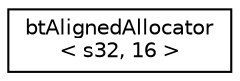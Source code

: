 digraph "Graphical Class Hierarchy"
{
  edge [fontname="Helvetica",fontsize="10",labelfontname="Helvetica",labelfontsize="10"];
  node [fontname="Helvetica",fontsize="10",shape=record];
  rankdir="LR";
  Node1 [label="btAlignedAllocator\l\< s32, 16 \>",height=0.2,width=0.4,color="black", fillcolor="white", style="filled",URL="$classbt_aligned_allocator.html"];
}
